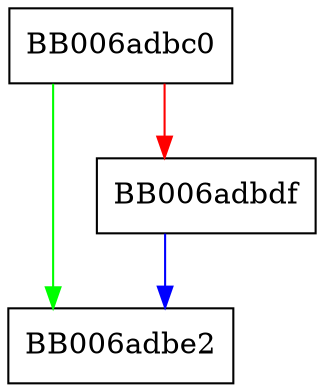 digraph epki2pki_newctx {
  node [shape="box"];
  graph [splines=ortho];
  BB006adbc0 -> BB006adbe2 [color="green"];
  BB006adbc0 -> BB006adbdf [color="red"];
  BB006adbdf -> BB006adbe2 [color="blue"];
}